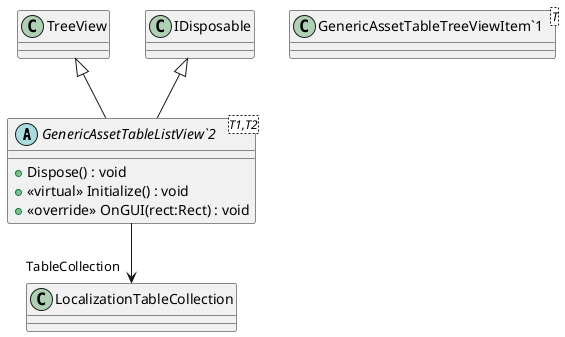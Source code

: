 @startuml
abstract class "GenericAssetTableListView`2"<T1,T2> {
    + Dispose() : void
    + <<virtual>> Initialize() : void
    + <<override>> OnGUI(rect:Rect) : void
}
class "GenericAssetTableTreeViewItem`1"<T> {
}
TreeView <|-- "GenericAssetTableListView`2"
IDisposable <|-- "GenericAssetTableListView`2"
"GenericAssetTableListView`2" --> "TableCollection" LocalizationTableCollection
@enduml

